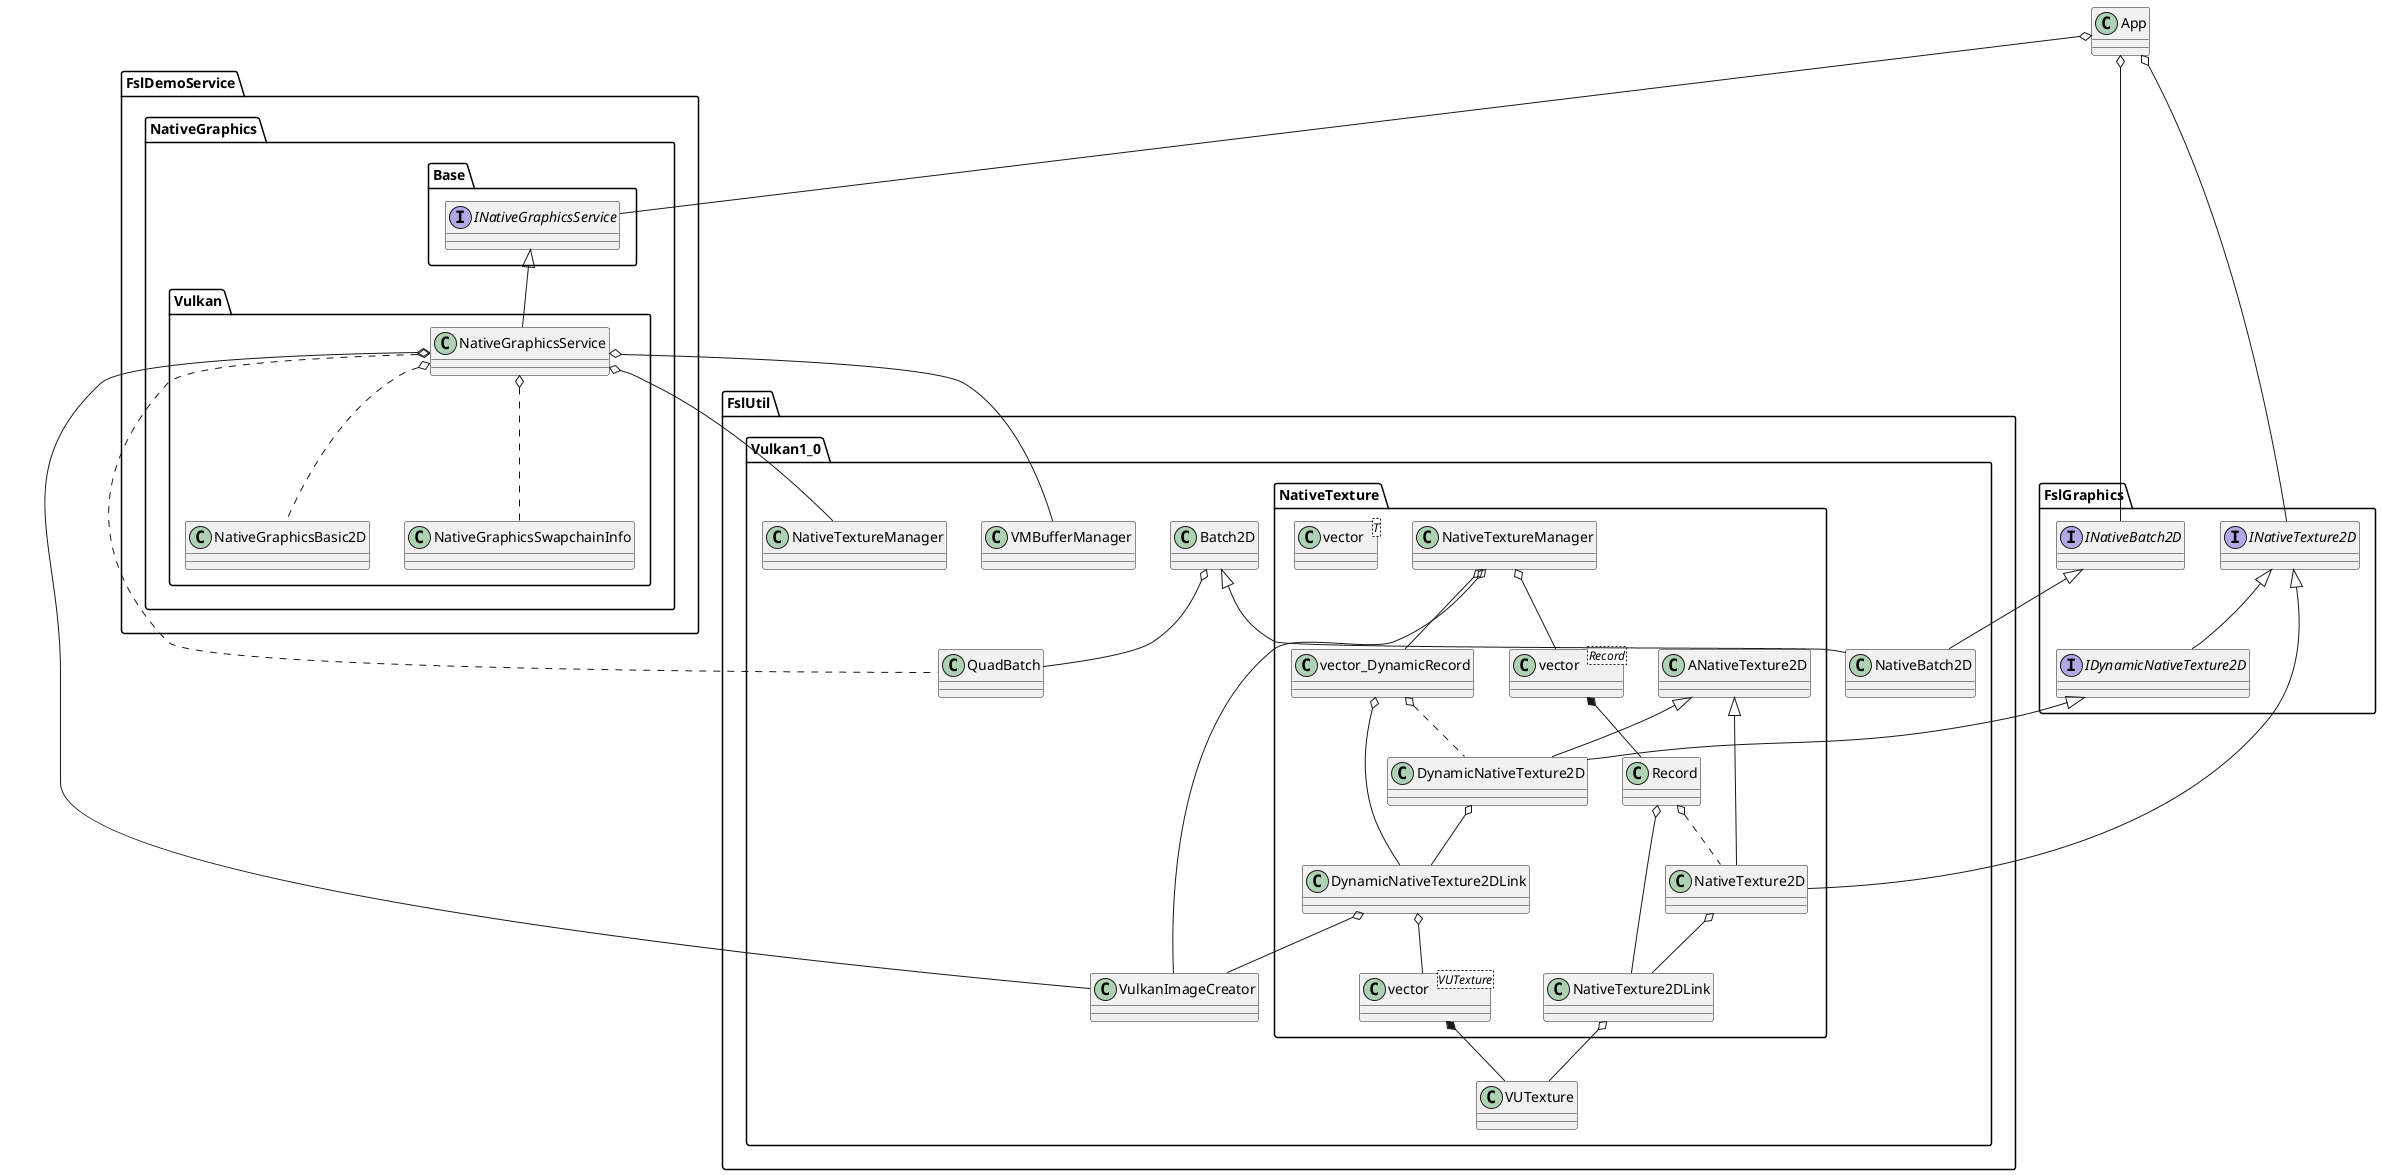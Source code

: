 @startuml NativeGraphicsService DF5.7.0 Class Diagram
'!pragma ratio 0.66
'left to right direction
scale 1

namespace FslGraphics {
    interface INativeTexture2D
    interface IDynamicNativeTexture2D
    interface INativeBatch2D

    INativeTexture2D <|-- IDynamicNativeTexture2D
}

namespace FslDemoService.NativeGraphics.Base {
    interface INativeGraphicsService
}

namespace FslUtil.Vulkan1_0 {
    class Batch2D
    class QuadBatch
    class NativeBatch2D
    class VMBufferManager
    class VulkanImageCreator
    class VUTexture

    ' NativeBatch2D
    FslGraphics.INativeBatch2D <|-- NativeBatch2D
    Batch2D <|-- NativeBatch2D
    Batch2D o-- QuadBatch
}

namespace FslUtil.Vulkan1_0.NativeTexture {
    class ANativeTexture2D
    class DynamicNativeTexture2D
    class DynamicNativeTexture2DLink
    class NativeTexture2D
    class NativeTexture2DLink
    class NativeTextureManager
    class Record
    class vector<T>
    class "vector<VUTexture>" as vector_VUTexture
    class "vector<Record>" as vector_Record

    vector_VUTexture *-- FslUtil.Vulkan1_0.VUTexture

    ' DynamicNativeTexture2D
    FslGraphics.IDynamicNativeTexture2D <|-- DynamicNativeTexture2D
    ANativeTexture2D <|-- DynamicNativeTexture2D
    DynamicNativeTexture2D o-- DynamicNativeTexture2DLink

    ' DynamicNativeTexture2DLink
    DynamicNativeTexture2DLink o-- FslUtil.Vulkan1_0.VulkanImageCreator
    DynamicNativeTexture2DLink o-- vector_VUTexture

    ' NativeTexture2D
    FslGraphics.INativeTexture2D <|-- NativeTexture2D
    ANativeTexture2D <|-- NativeTexture2D
    NativeTexture2D o-- NativeTexture2DLink
    NativeTexture2DLink o-- FslUtil.Vulkan1_0.VUTexture

    ' NativeTextureManager
    NativeTextureManager o-- FslUtil.Vulkan1_0.VulkanImageCreator
    NativeTextureManager o-- vector_Record
    NativeTextureManager o-- vector_DynamicRecord

    vector_Record *-- Record

    Record o.. NativeTexture2D
    Record o-- NativeTexture2DLink

    vector_DynamicRecord o.. DynamicNativeTexture2D
    vector_DynamicRecord o-- DynamicNativeTexture2DLink
}


namespace FslDemoService.NativeGraphics.Vulkan {
    class NativeGraphicsBasic2D
    class NativeGraphicsService
    class NativeGraphicsSwapchainInfo

    FslDemoService.NativeGraphics.Base.INativeGraphicsService <|-- NativeGraphicsService

    NativeGraphicsService o-- FslUtil.Vulkan1_0.NativeTextureManager
    NativeGraphicsService o-- FslUtil.Vulkan1_0.VMBufferManager
    NativeGraphicsService o-- FslUtil.Vulkan1_0.VulkanImageCreator
    NativeGraphicsService o.. NativeGraphicsBasic2D
    NativeGraphicsService o.. NativeGraphicsSwapchainInfo
    NativeGraphicsService o.. FslUtil.Vulkan1_0.QuadBatch
}

App o-- FslGraphics.INativeBatch2D
App o-- FslGraphics.INativeTexture2D
App o-- FslDemoService.NativeGraphics.Base.INativeGraphicsService


@enduml